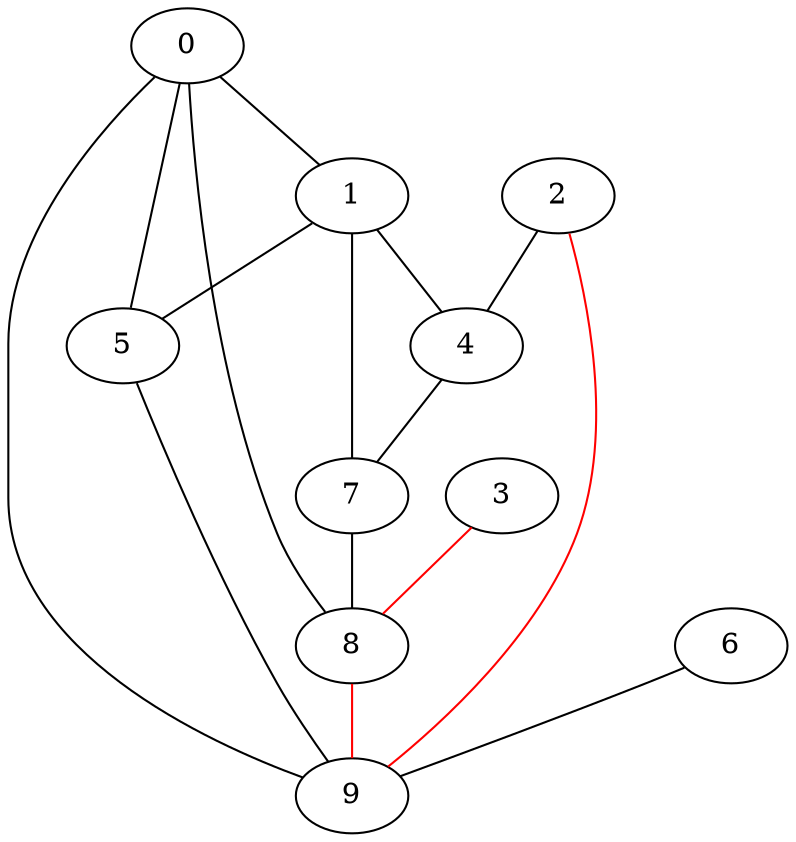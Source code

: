 graph G{
0--1;
0--5;
0--8;
0--9;
1--4;
1--5;
1--7;
2--4;
2--9 [color=red];
3--8 [color=red];
4--7;
5--9;
6--9;
7--8;
8--9 [color=red];
}